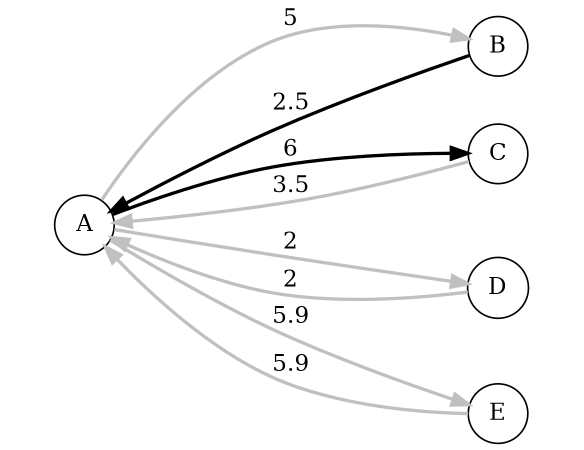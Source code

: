 digraph D {
  rankdir=LR
  size="4,3"
  ratio="fill"
  edge[style="bold"]
  node[shape="circle"]
A -> B[label="5", color="grey"]A -> C[label="6", color="black"]A -> D[label="2", color="grey"]A -> E[label="5.9", color="grey"]B -> A[label="2.5", color="black"]C -> A[label="3.5", color="grey"]D -> A[label="2", color="grey"]E -> A[label="5.9", color="grey"]}